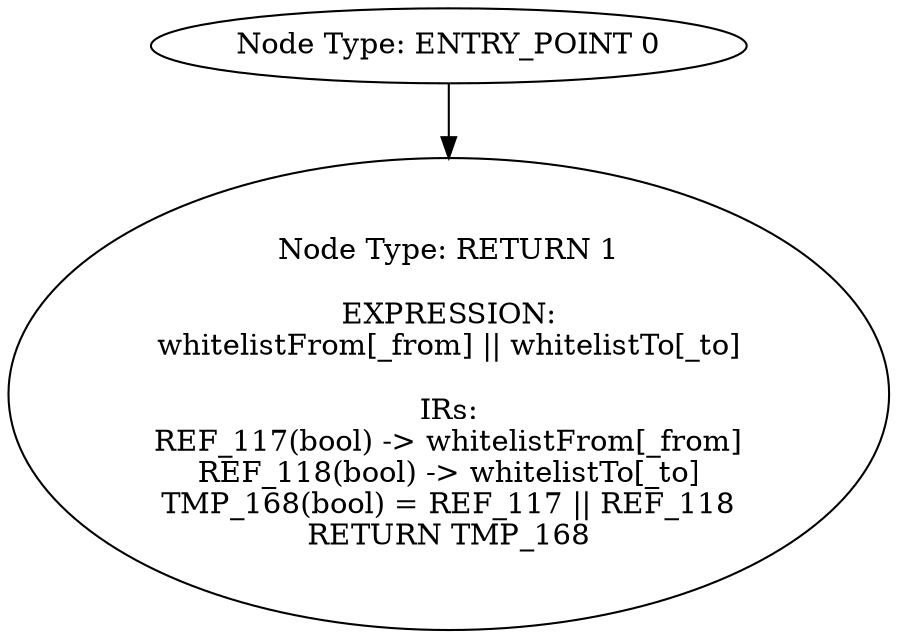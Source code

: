 digraph{
0[label="Node Type: ENTRY_POINT 0
"];
0->1;
1[label="Node Type: RETURN 1

EXPRESSION:
whitelistFrom[_from] || whitelistTo[_to]

IRs:
REF_117(bool) -> whitelistFrom[_from]
REF_118(bool) -> whitelistTo[_to]
TMP_168(bool) = REF_117 || REF_118
RETURN TMP_168"];
}
